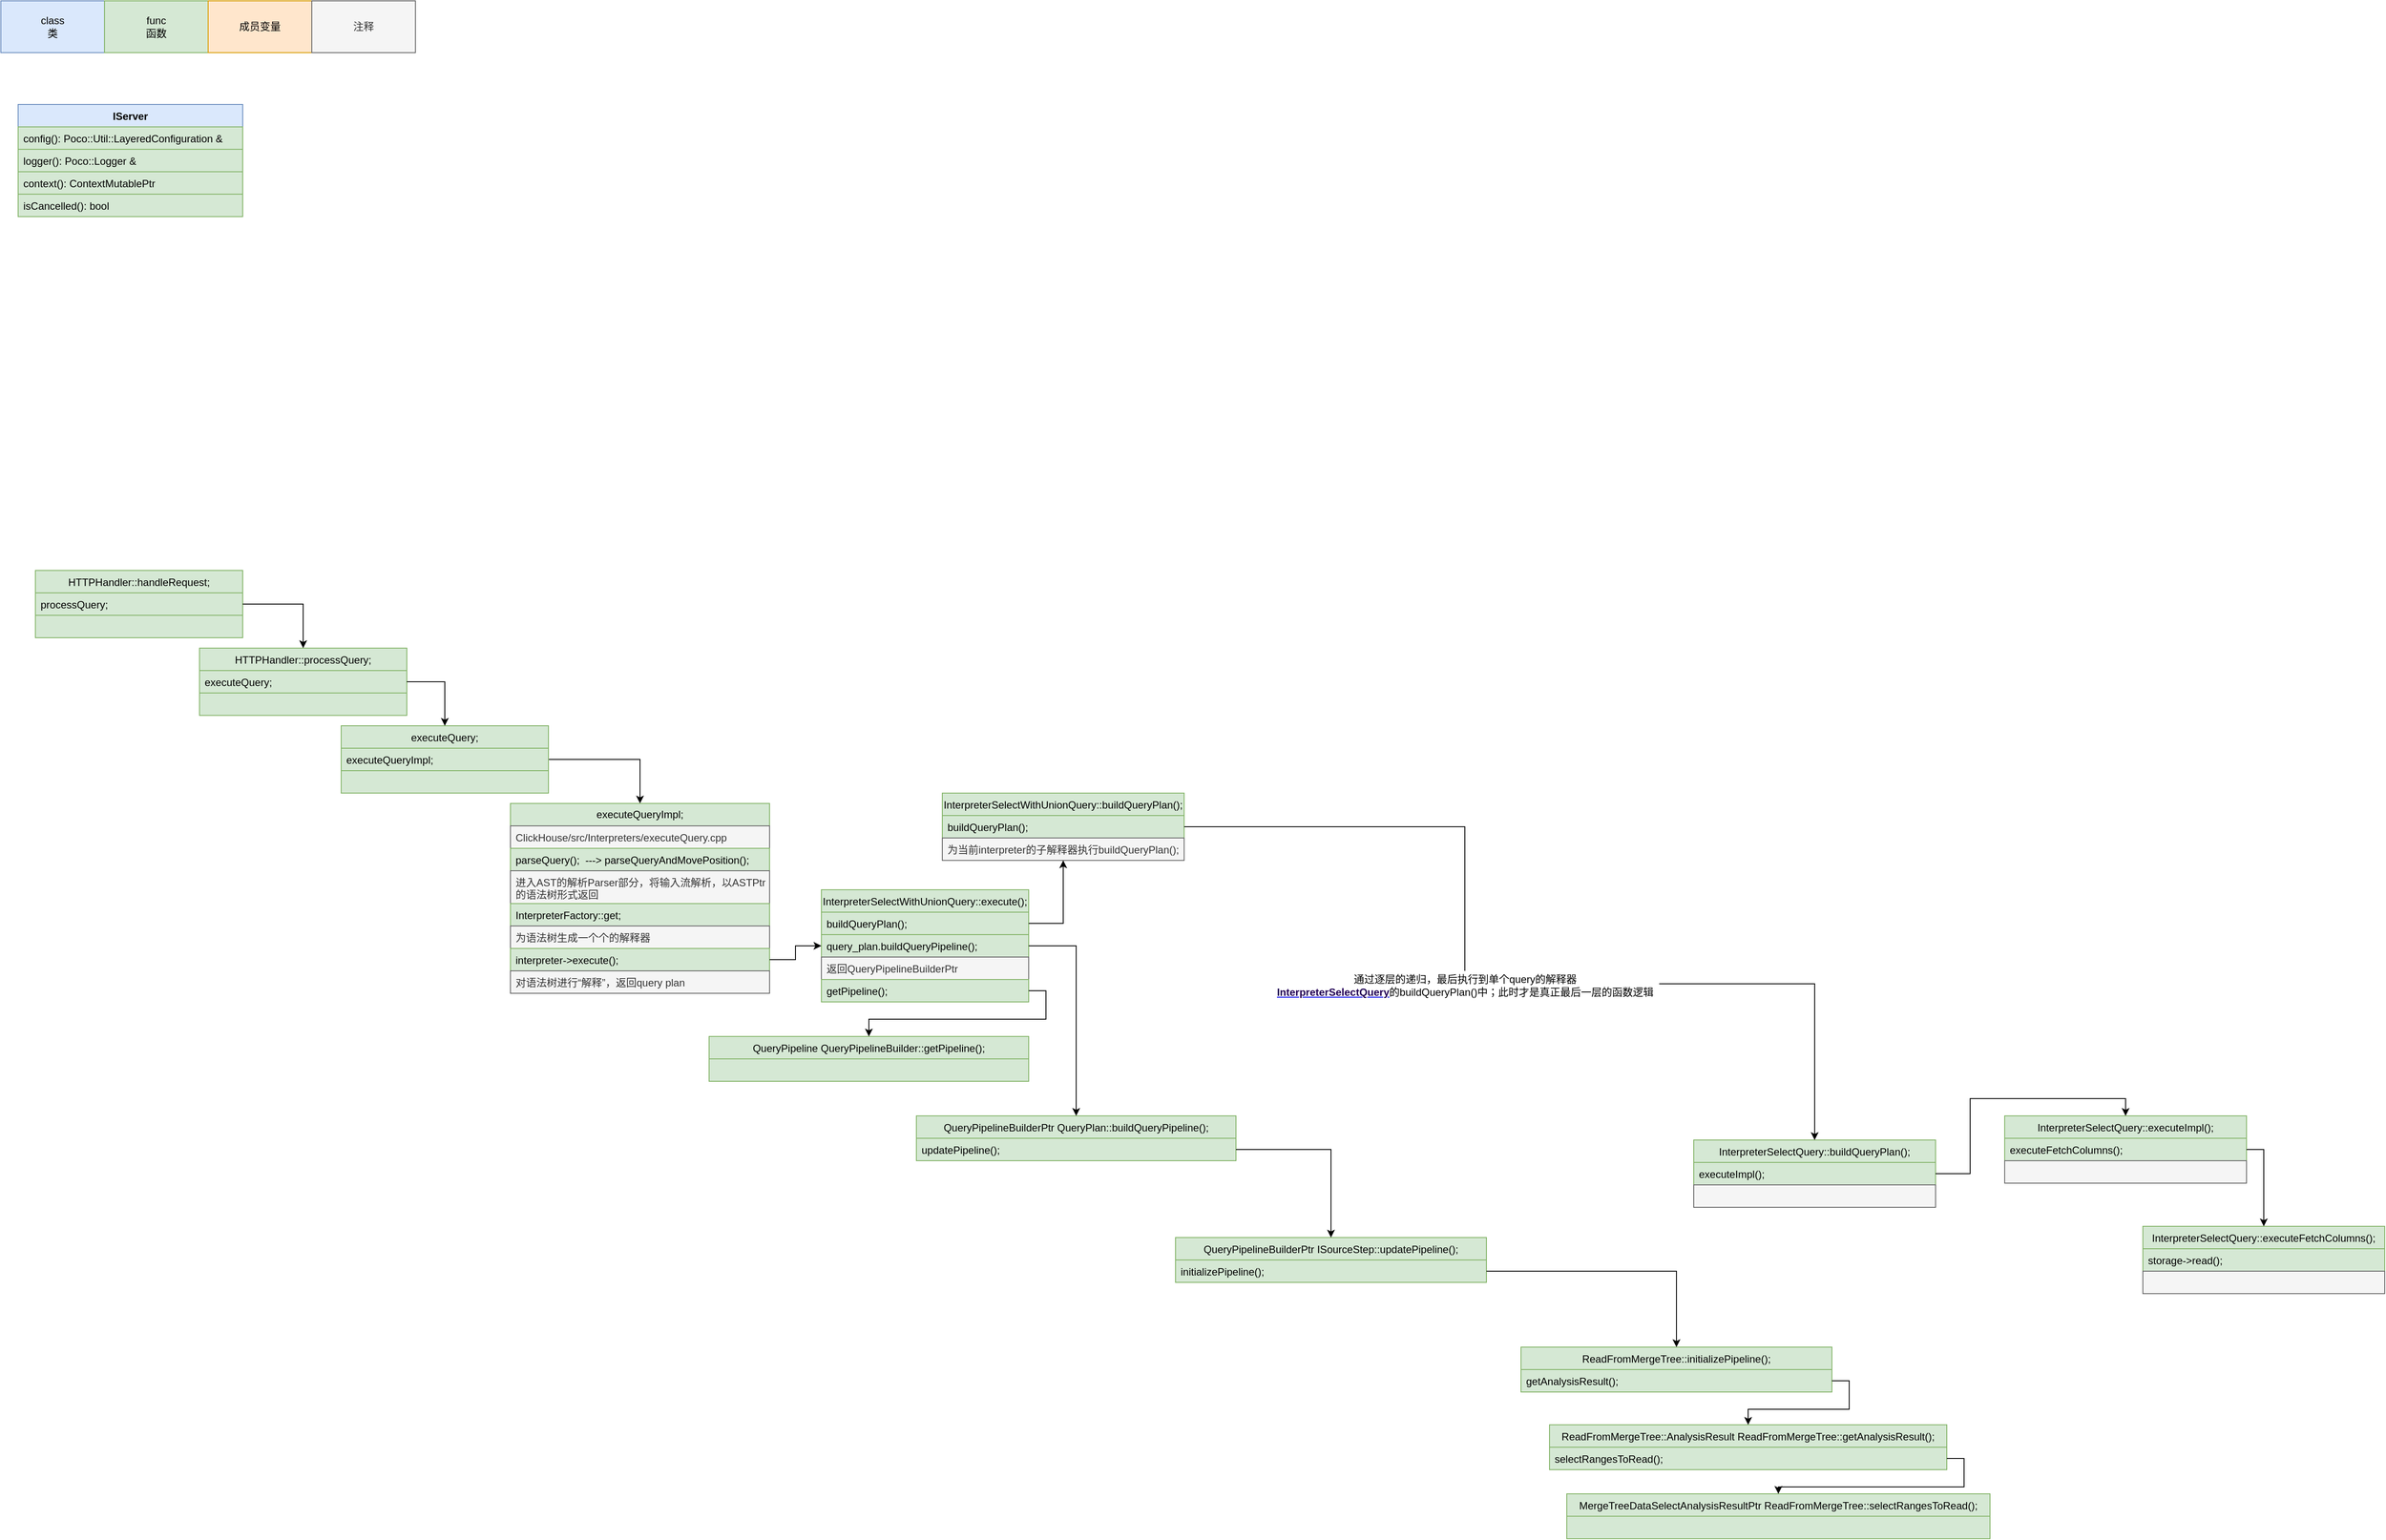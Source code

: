 <mxfile version="18.0.7" type="github">
  <diagram id="vCki3dOkEp2F7D4lTSnL" name="Page-1">
    <mxGraphModel dx="1306" dy="780" grid="1" gridSize="10" guides="1" tooltips="1" connect="1" arrows="1" fold="1" page="1" pageScale="1" pageWidth="827" pageHeight="1169" math="0" shadow="0">
      <root>
        <mxCell id="0" />
        <mxCell id="1" parent="0" />
        <mxCell id="8Q8Z8_BPeuD27RYTu2Bx-2" value="class&lt;br&gt;类" style="rounded=0;whiteSpace=wrap;html=1;fillColor=#dae8fc;strokeColor=#6c8ebf;" parent="1" vertex="1">
          <mxGeometry x="20" y="20" width="120" height="60" as="geometry" />
        </mxCell>
        <mxCell id="8Q8Z8_BPeuD27RYTu2Bx-3" value="func&lt;br&gt;函数" style="rounded=0;whiteSpace=wrap;html=1;fillColor=#d5e8d4;strokeColor=#82b366;" parent="1" vertex="1">
          <mxGeometry x="140" y="20" width="120" height="60" as="geometry" />
        </mxCell>
        <mxCell id="8Q8Z8_BPeuD27RYTu2Bx-4" value="成员变量" style="rounded=0;whiteSpace=wrap;html=1;fillColor=#ffe6cc;strokeColor=#d79b00;" parent="1" vertex="1">
          <mxGeometry x="260" y="20" width="120" height="60" as="geometry" />
        </mxCell>
        <mxCell id="8Q8Z8_BPeuD27RYTu2Bx-6" value="IServer" style="swimlane;fontStyle=1;align=center;verticalAlign=top;childLayout=stackLayout;horizontal=1;startSize=26;horizontalStack=0;resizeParent=1;resizeParentMax=0;resizeLast=0;collapsible=1;marginBottom=0;fillColor=#dae8fc;strokeColor=#6c8ebf;" parent="1" vertex="1">
          <mxGeometry x="40" y="140" width="260" height="130" as="geometry">
            <mxRectangle x="30" y="170" width="70" height="26" as="alternateBounds" />
          </mxGeometry>
        </mxCell>
        <mxCell id="8Q8Z8_BPeuD27RYTu2Bx-7" value="config(): Poco::Util::LayeredConfiguration &amp;" style="text;strokeColor=#82b366;fillColor=#d5e8d4;align=left;verticalAlign=top;spacingLeft=4;spacingRight=4;overflow=hidden;rotatable=0;points=[[0,0.5],[1,0.5]];portConstraint=eastwest;" parent="8Q8Z8_BPeuD27RYTu2Bx-6" vertex="1">
          <mxGeometry y="26" width="260" height="26" as="geometry" />
        </mxCell>
        <mxCell id="8Q8Z8_BPeuD27RYTu2Bx-9" value="logger(): Poco::Logger &amp;" style="text;strokeColor=#82b366;fillColor=#d5e8d4;align=left;verticalAlign=top;spacingLeft=4;spacingRight=4;overflow=hidden;rotatable=0;points=[[0,0.5],[1,0.5]];portConstraint=eastwest;" parent="8Q8Z8_BPeuD27RYTu2Bx-6" vertex="1">
          <mxGeometry y="52" width="260" height="26" as="geometry" />
        </mxCell>
        <mxCell id="8Q8Z8_BPeuD27RYTu2Bx-19" value="context(): ContextMutablePtr&#xa;" style="text;strokeColor=#82b366;fillColor=#d5e8d4;align=left;verticalAlign=top;spacingLeft=4;spacingRight=4;overflow=hidden;rotatable=0;points=[[0,0.5],[1,0.5]];portConstraint=eastwest;" parent="8Q8Z8_BPeuD27RYTu2Bx-6" vertex="1">
          <mxGeometry y="78" width="260" height="26" as="geometry" />
        </mxCell>
        <mxCell id="8Q8Z8_BPeuD27RYTu2Bx-25" value="isCancelled(): bool" style="text;strokeColor=#82b366;fillColor=#d5e8d4;align=left;verticalAlign=top;spacingLeft=4;spacingRight=4;overflow=hidden;rotatable=0;points=[[0,0.5],[1,0.5]];portConstraint=eastwest;" parent="8Q8Z8_BPeuD27RYTu2Bx-6" vertex="1">
          <mxGeometry y="104" width="260" height="26" as="geometry" />
        </mxCell>
        <mxCell id="mzuSB-t-ZsfAMugbphQK-1" value="注释" style="rounded=0;whiteSpace=wrap;html=1;fillColor=#f5f5f5;fontColor=#333333;strokeColor=#666666;" parent="1" vertex="1">
          <mxGeometry x="380" y="20" width="120" height="60" as="geometry" />
        </mxCell>
        <mxCell id="mzuSB-t-ZsfAMugbphQK-2" value="HTTPHandler::handleRequest;" style="swimlane;fontStyle=0;childLayout=stackLayout;horizontal=1;startSize=26;fillColor=#d5e8d4;horizontalStack=0;resizeParent=1;resizeParentMax=0;resizeLast=0;collapsible=1;marginBottom=0;strokeColor=#82b366;" parent="1" vertex="1">
          <mxGeometry x="60" y="680" width="240" height="78" as="geometry" />
        </mxCell>
        <mxCell id="mzuSB-t-ZsfAMugbphQK-3" value="processQuery;" style="text;strokeColor=#82b366;fillColor=#d5e8d4;align=left;verticalAlign=top;spacingLeft=4;spacingRight=4;overflow=hidden;rotatable=0;points=[[0,0.5],[1,0.5]];portConstraint=eastwest;" parent="mzuSB-t-ZsfAMugbphQK-2" vertex="1">
          <mxGeometry y="26" width="240" height="26" as="geometry" />
        </mxCell>
        <mxCell id="mzuSB-t-ZsfAMugbphQK-4" value="" style="text;strokeColor=#82b366;fillColor=#d5e8d4;align=left;verticalAlign=top;spacingLeft=4;spacingRight=4;overflow=hidden;rotatable=0;points=[[0,0.5],[1,0.5]];portConstraint=eastwest;" parent="mzuSB-t-ZsfAMugbphQK-2" vertex="1">
          <mxGeometry y="52" width="240" height="26" as="geometry" />
        </mxCell>
        <mxCell id="mzuSB-t-ZsfAMugbphQK-5" value="HTTPHandler::processQuery;" style="swimlane;fontStyle=0;childLayout=stackLayout;horizontal=1;startSize=26;fillColor=#d5e8d4;horizontalStack=0;resizeParent=1;resizeParentMax=0;resizeLast=0;collapsible=1;marginBottom=0;strokeColor=#82b366;" parent="1" vertex="1">
          <mxGeometry x="250" y="770" width="240" height="78" as="geometry" />
        </mxCell>
        <mxCell id="mzuSB-t-ZsfAMugbphQK-6" value="executeQuery;" style="text;strokeColor=#82b366;fillColor=#d5e8d4;align=left;verticalAlign=top;spacingLeft=4;spacingRight=4;overflow=hidden;rotatable=0;points=[[0,0.5],[1,0.5]];portConstraint=eastwest;" parent="mzuSB-t-ZsfAMugbphQK-5" vertex="1">
          <mxGeometry y="26" width="240" height="26" as="geometry" />
        </mxCell>
        <mxCell id="mzuSB-t-ZsfAMugbphQK-7" value="" style="text;strokeColor=#82b366;fillColor=#d5e8d4;align=left;verticalAlign=top;spacingLeft=4;spacingRight=4;overflow=hidden;rotatable=0;points=[[0,0.5],[1,0.5]];portConstraint=eastwest;" parent="mzuSB-t-ZsfAMugbphQK-5" vertex="1">
          <mxGeometry y="52" width="240" height="26" as="geometry" />
        </mxCell>
        <mxCell id="mzuSB-t-ZsfAMugbphQK-8" style="edgeStyle=orthogonalEdgeStyle;rounded=0;orthogonalLoop=1;jettySize=auto;html=1;exitX=1;exitY=0.5;exitDx=0;exitDy=0;entryX=0.5;entryY=0;entryDx=0;entryDy=0;" parent="1" source="mzuSB-t-ZsfAMugbphQK-3" target="mzuSB-t-ZsfAMugbphQK-5" edge="1">
          <mxGeometry relative="1" as="geometry" />
        </mxCell>
        <mxCell id="mzuSB-t-ZsfAMugbphQK-16" style="edgeStyle=orthogonalEdgeStyle;rounded=0;orthogonalLoop=1;jettySize=auto;html=1;exitX=1;exitY=0.5;exitDx=0;exitDy=0;entryX=0.5;entryY=0;entryDx=0;entryDy=0;" parent="1" source="mzuSB-t-ZsfAMugbphQK-9" target="mzuSB-t-ZsfAMugbphQK-13" edge="1">
          <mxGeometry relative="1" as="geometry" />
        </mxCell>
        <mxCell id="mzuSB-t-ZsfAMugbphQK-9" value="executeQuery;" style="swimlane;fontStyle=0;childLayout=stackLayout;horizontal=1;startSize=26;fillColor=#d5e8d4;horizontalStack=0;resizeParent=1;resizeParentMax=0;resizeLast=0;collapsible=1;marginBottom=0;strokeColor=#82b366;" parent="1" vertex="1">
          <mxGeometry x="414" y="860" width="240" height="78" as="geometry" />
        </mxCell>
        <mxCell id="mzuSB-t-ZsfAMugbphQK-10" value="executeQueryImpl;" style="text;strokeColor=#82b366;fillColor=#d5e8d4;align=left;verticalAlign=top;spacingLeft=4;spacingRight=4;overflow=hidden;rotatable=0;points=[[0,0.5],[1,0.5]];portConstraint=eastwest;" parent="mzuSB-t-ZsfAMugbphQK-9" vertex="1">
          <mxGeometry y="26" width="240" height="26" as="geometry" />
        </mxCell>
        <mxCell id="mzuSB-t-ZsfAMugbphQK-11" value="" style="text;strokeColor=#82b366;fillColor=#d5e8d4;align=left;verticalAlign=top;spacingLeft=4;spacingRight=4;overflow=hidden;rotatable=0;points=[[0,0.5],[1,0.5]];portConstraint=eastwest;" parent="mzuSB-t-ZsfAMugbphQK-9" vertex="1">
          <mxGeometry y="52" width="240" height="26" as="geometry" />
        </mxCell>
        <mxCell id="mzuSB-t-ZsfAMugbphQK-12" style="edgeStyle=orthogonalEdgeStyle;rounded=0;orthogonalLoop=1;jettySize=auto;html=1;exitX=1;exitY=0.5;exitDx=0;exitDy=0;" parent="1" source="mzuSB-t-ZsfAMugbphQK-6" target="mzuSB-t-ZsfAMugbphQK-9" edge="1">
          <mxGeometry relative="1" as="geometry" />
        </mxCell>
        <mxCell id="mzuSB-t-ZsfAMugbphQK-13" value="executeQueryImpl;" style="swimlane;fontStyle=0;childLayout=stackLayout;horizontal=1;startSize=26;fillColor=#d5e8d4;horizontalStack=0;resizeParent=1;resizeParentMax=0;resizeLast=0;collapsible=1;marginBottom=0;strokeColor=#82b366;whiteSpace=wrap;" parent="1" vertex="1">
          <mxGeometry x="610" y="950" width="300" height="220" as="geometry" />
        </mxCell>
        <mxCell id="mzuSB-t-ZsfAMugbphQK-40" value="ClickHouse/src/Interpreters/executeQuery.cpp" style="text;strokeColor=#666666;fillColor=#f5f5f5;align=left;verticalAlign=top;spacingLeft=4;spacingRight=4;overflow=hidden;rotatable=0;points=[[0,0.5],[1,0.5]];portConstraint=eastwest;fontColor=#333333;" parent="mzuSB-t-ZsfAMugbphQK-13" vertex="1">
          <mxGeometry y="26" width="300" height="26" as="geometry" />
        </mxCell>
        <mxCell id="mzuSB-t-ZsfAMugbphQK-33" value="parseQuery();  ---&gt; parseQueryAndMovePosition();" style="text;strokeColor=#82b366;fillColor=#d5e8d4;align=left;verticalAlign=top;spacingLeft=4;spacingRight=4;overflow=hidden;rotatable=0;points=[[0,0.5],[1,0.5]];portConstraint=eastwest;" parent="mzuSB-t-ZsfAMugbphQK-13" vertex="1">
          <mxGeometry y="52" width="300" height="26" as="geometry" />
        </mxCell>
        <mxCell id="mzuSB-t-ZsfAMugbphQK-37" value="进入AST的解析Parser部分，将输入流解析，以ASTPtr的语法树形式返回" style="text;strokeColor=#666666;fillColor=#f5f5f5;align=left;verticalAlign=top;spacingLeft=4;spacingRight=4;overflow=hidden;rotatable=0;points=[[0,0.5],[1,0.5]];portConstraint=eastwest;fontColor=#333333;whiteSpace=wrap;" parent="mzuSB-t-ZsfAMugbphQK-13" vertex="1">
          <mxGeometry y="78" width="300" height="38" as="geometry" />
        </mxCell>
        <mxCell id="mzuSB-t-ZsfAMugbphQK-14" value="InterpreterFactory::get;" style="text;strokeColor=#82b366;fillColor=#d5e8d4;align=left;verticalAlign=top;spacingLeft=4;spacingRight=4;overflow=hidden;rotatable=0;points=[[0,0.5],[1,0.5]];portConstraint=eastwest;" parent="mzuSB-t-ZsfAMugbphQK-13" vertex="1">
          <mxGeometry y="116" width="300" height="26" as="geometry" />
        </mxCell>
        <mxCell id="mzuSB-t-ZsfAMugbphQK-38" value="为语法树生成一个个的解释器" style="text;strokeColor=#666666;fillColor=#f5f5f5;align=left;verticalAlign=top;spacingLeft=4;spacingRight=4;overflow=hidden;rotatable=0;points=[[0,0.5],[1,0.5]];portConstraint=eastwest;fontColor=#333333;" parent="mzuSB-t-ZsfAMugbphQK-13" vertex="1">
          <mxGeometry y="142" width="300" height="26" as="geometry" />
        </mxCell>
        <mxCell id="mzuSB-t-ZsfAMugbphQK-15" value="interpreter-&gt;execute();" style="text;strokeColor=#82b366;fillColor=#d5e8d4;align=left;verticalAlign=top;spacingLeft=4;spacingRight=4;overflow=hidden;rotatable=0;points=[[0,0.5],[1,0.5]];portConstraint=eastwest;" parent="mzuSB-t-ZsfAMugbphQK-13" vertex="1">
          <mxGeometry y="168" width="300" height="26" as="geometry" />
        </mxCell>
        <mxCell id="mzuSB-t-ZsfAMugbphQK-39" value="对语法树进行“解释”，返回query plan" style="text;strokeColor=#666666;fillColor=#f5f5f5;align=left;verticalAlign=top;spacingLeft=4;spacingRight=4;overflow=hidden;rotatable=0;points=[[0,0.5],[1,0.5]];portConstraint=eastwest;fontColor=#333333;" parent="mzuSB-t-ZsfAMugbphQK-13" vertex="1">
          <mxGeometry y="194" width="300" height="26" as="geometry" />
        </mxCell>
        <mxCell id="mzuSB-t-ZsfAMugbphQK-17" value="InterpreterSelectWithUnionQuery::execute();" style="swimlane;fontStyle=0;childLayout=stackLayout;horizontal=1;startSize=26;fillColor=#d5e8d4;horizontalStack=0;resizeParent=1;resizeParentMax=0;resizeLast=0;collapsible=1;marginBottom=0;strokeColor=#82b366;" parent="1" vertex="1">
          <mxGeometry x="970" y="1050" width="240" height="130" as="geometry" />
        </mxCell>
        <mxCell id="mzuSB-t-ZsfAMugbphQK-18" value="buildQueryPlan();" style="text;strokeColor=#82b366;fillColor=#d5e8d4;align=left;verticalAlign=top;spacingLeft=4;spacingRight=4;overflow=hidden;rotatable=0;points=[[0,0.5],[1,0.5]];portConstraint=eastwest;" parent="mzuSB-t-ZsfAMugbphQK-17" vertex="1">
          <mxGeometry y="26" width="240" height="26" as="geometry" />
        </mxCell>
        <mxCell id="mzuSB-t-ZsfAMugbphQK-19" value="query_plan.buildQueryPipeline();" style="text;strokeColor=#82b366;fillColor=#d5e8d4;align=left;verticalAlign=top;spacingLeft=4;spacingRight=4;overflow=hidden;rotatable=0;points=[[0,0.5],[1,0.5]];portConstraint=eastwest;" parent="mzuSB-t-ZsfAMugbphQK-17" vertex="1">
          <mxGeometry y="52" width="240" height="26" as="geometry" />
        </mxCell>
        <mxCell id="MUGUbLn9Fx5GaKT6HMRE-9" value="返回QueryPipelineBuilderPtr" style="text;strokeColor=#666666;fillColor=#f5f5f5;align=left;verticalAlign=top;spacingLeft=4;spacingRight=4;overflow=hidden;rotatable=0;points=[[0,0.5],[1,0.5]];portConstraint=eastwest;fontColor=#333333;" parent="mzuSB-t-ZsfAMugbphQK-17" vertex="1">
          <mxGeometry y="78" width="240" height="26" as="geometry" />
        </mxCell>
        <mxCell id="MUGUbLn9Fx5GaKT6HMRE-29" value="getPipeline();" style="text;strokeColor=#82b366;fillColor=#d5e8d4;align=left;verticalAlign=top;spacingLeft=4;spacingRight=4;overflow=hidden;rotatable=0;points=[[0,0.5],[1,0.5]];portConstraint=eastwest;" parent="mzuSB-t-ZsfAMugbphQK-17" vertex="1">
          <mxGeometry y="104" width="240" height="26" as="geometry" />
        </mxCell>
        <mxCell id="mzuSB-t-ZsfAMugbphQK-20" style="edgeStyle=orthogonalEdgeStyle;rounded=0;orthogonalLoop=1;jettySize=auto;html=1;exitX=1;exitY=0.5;exitDx=0;exitDy=0;" parent="1" source="mzuSB-t-ZsfAMugbphQK-15" target="mzuSB-t-ZsfAMugbphQK-17" edge="1">
          <mxGeometry relative="1" as="geometry" />
        </mxCell>
        <mxCell id="mzuSB-t-ZsfAMugbphQK-21" value="InterpreterSelectWithUnionQuery::buildQueryPlan();" style="swimlane;fontStyle=0;childLayout=stackLayout;horizontal=1;startSize=26;fillColor=#d5e8d4;horizontalStack=0;resizeParent=1;resizeParentMax=0;resizeLast=0;collapsible=1;marginBottom=0;strokeColor=#82b366;" parent="1" vertex="1">
          <mxGeometry x="1110" y="938" width="280" height="78" as="geometry" />
        </mxCell>
        <mxCell id="mzuSB-t-ZsfAMugbphQK-22" value="buildQueryPlan();" style="text;strokeColor=#82b366;fillColor=#d5e8d4;align=left;verticalAlign=top;spacingLeft=4;spacingRight=4;overflow=hidden;rotatable=0;points=[[0,0.5],[1,0.5]];portConstraint=eastwest;" parent="mzuSB-t-ZsfAMugbphQK-21" vertex="1">
          <mxGeometry y="26" width="280" height="26" as="geometry" />
        </mxCell>
        <mxCell id="mzuSB-t-ZsfAMugbphQK-25" value="为当前interpreter的子解释器执行buildQueryPlan();" style="text;strokeColor=#666666;fillColor=#f5f5f5;align=left;verticalAlign=top;spacingLeft=4;spacingRight=4;overflow=hidden;rotatable=0;points=[[0,0.5],[1,0.5]];portConstraint=eastwest;fontColor=#333333;" parent="mzuSB-t-ZsfAMugbphQK-21" vertex="1">
          <mxGeometry y="52" width="280" height="26" as="geometry" />
        </mxCell>
        <mxCell id="mzuSB-t-ZsfAMugbphQK-24" style="edgeStyle=orthogonalEdgeStyle;rounded=0;orthogonalLoop=1;jettySize=auto;html=1;exitX=1;exitY=0.5;exitDx=0;exitDy=0;" parent="1" source="mzuSB-t-ZsfAMugbphQK-18" target="mzuSB-t-ZsfAMugbphQK-21" edge="1">
          <mxGeometry relative="1" as="geometry" />
        </mxCell>
        <mxCell id="mzuSB-t-ZsfAMugbphQK-26" value="InterpreterSelectQuery::buildQueryPlan();" style="swimlane;fontStyle=0;childLayout=stackLayout;horizontal=1;startSize=26;fillColor=#d5e8d4;horizontalStack=0;resizeParent=1;resizeParentMax=0;resizeLast=0;collapsible=1;marginBottom=0;strokeColor=#82b366;" parent="1" vertex="1">
          <mxGeometry x="1980" y="1340" width="280" height="78" as="geometry" />
        </mxCell>
        <mxCell id="mzuSB-t-ZsfAMugbphQK-27" value="executeImpl();" style="text;strokeColor=#82b366;fillColor=#d5e8d4;align=left;verticalAlign=top;spacingLeft=4;spacingRight=4;overflow=hidden;rotatable=0;points=[[0,0.5],[1,0.5]];portConstraint=eastwest;" parent="mzuSB-t-ZsfAMugbphQK-26" vertex="1">
          <mxGeometry y="26" width="280" height="26" as="geometry" />
        </mxCell>
        <mxCell id="mzuSB-t-ZsfAMugbphQK-28" value="" style="text;strokeColor=#666666;fillColor=#f5f5f5;align=left;verticalAlign=top;spacingLeft=4;spacingRight=4;overflow=hidden;rotatable=0;points=[[0,0.5],[1,0.5]];portConstraint=eastwest;fontColor=#333333;" parent="mzuSB-t-ZsfAMugbphQK-26" vertex="1">
          <mxGeometry y="52" width="280" height="26" as="geometry" />
        </mxCell>
        <mxCell id="mzuSB-t-ZsfAMugbphQK-29" style="edgeStyle=orthogonalEdgeStyle;rounded=0;orthogonalLoop=1;jettySize=auto;html=1;exitX=1;exitY=0.5;exitDx=0;exitDy=0;startArrow=none;" parent="1" source="mzuSB-t-ZsfAMugbphQK-30" target="mzuSB-t-ZsfAMugbphQK-26" edge="1">
          <mxGeometry relative="1" as="geometry" />
        </mxCell>
        <mxCell id="mzuSB-t-ZsfAMugbphQK-30" value="通过逐层的递归，最后执行到单个query的解释器&lt;span style=&quot;font-family: , &amp;#34;consolas&amp;#34; , &amp;#34;liberation mono&amp;#34; , &amp;#34;menlo&amp;#34; , monospace ; font-size: medium ; background-color: rgb(255 , 255 , 255)&quot;&gt; &lt;br&gt;&lt;/span&gt;&lt;a href=&quot;https://clickhouse.com/codebrowser/ClickHouse/src/Interpreters/InterpreterSelectQuery.cpp.html#_ZN2DB22InterpreterSelectQueryC1ERKNSt3__110shared_ptrINS_4IASTEEENS2_IKNS_7ContextEEERKNS_18SelectQueryOptionsERKNS1_6vectorINS1_12basic_stringIcNS1_13939948&quot; style=&quot;border: none ; font-family: , &amp;#34;consolas&amp;#34; , &amp;#34;liberation mono&amp;#34; , &amp;#34;menlo&amp;#34; , monospace&quot;&gt;&lt;dfn class=&quot;decl fn&quot; id=&quot;_ZN2DB22InterpreterSelectQueryC1ERKNSt3__110shared_ptrINS_4IASTEEENS2_IKNS_7ContextEEERKNS_18SelectQueryOptionsERKNS1_6vectorINS1_12basic_stringIcNS1_13939948&quot; style=&quot;font-style: normal ; color: rgb(34 , 0 , 85) ; font-weight: bold&quot;&gt;InterpreterSelectQuery&lt;/dfn&gt;&lt;/a&gt;的buildQueryPlan()中；此时才是真正最后一层的函数逻辑" style="text;html=1;align=center;verticalAlign=middle;resizable=0;points=[];autosize=1;strokeColor=none;fillColor=none;" parent="1" vertex="1">
          <mxGeometry x="1490" y="1144" width="450" height="30" as="geometry" />
        </mxCell>
        <mxCell id="mzuSB-t-ZsfAMugbphQK-31" value="" style="edgeStyle=orthogonalEdgeStyle;rounded=0;orthogonalLoop=1;jettySize=auto;html=1;exitX=1;exitY=0.5;exitDx=0;exitDy=0;endArrow=none;" parent="1" source="mzuSB-t-ZsfAMugbphQK-22" target="mzuSB-t-ZsfAMugbphQK-30" edge="1">
          <mxGeometry relative="1" as="geometry">
            <mxPoint x="1450" y="1159" as="sourcePoint" />
            <mxPoint x="1580" y="1160" as="targetPoint" />
          </mxGeometry>
        </mxCell>
        <mxCell id="MUGUbLn9Fx5GaKT6HMRE-1" value="InterpreterSelectQuery::executeImpl();" style="swimlane;fontStyle=0;childLayout=stackLayout;horizontal=1;startSize=26;fillColor=#d5e8d4;horizontalStack=0;resizeParent=1;resizeParentMax=0;resizeLast=0;collapsible=1;marginBottom=0;strokeColor=#82b366;" parent="1" vertex="1">
          <mxGeometry x="2340" y="1312" width="280" height="78" as="geometry" />
        </mxCell>
        <mxCell id="MUGUbLn9Fx5GaKT6HMRE-2" value="executeFetchColumns();" style="text;strokeColor=#82b366;fillColor=#d5e8d4;align=left;verticalAlign=top;spacingLeft=4;spacingRight=4;overflow=hidden;rotatable=0;points=[[0,0.5],[1,0.5]];portConstraint=eastwest;" parent="MUGUbLn9Fx5GaKT6HMRE-1" vertex="1">
          <mxGeometry y="26" width="280" height="26" as="geometry" />
        </mxCell>
        <mxCell id="MUGUbLn9Fx5GaKT6HMRE-3" value="" style="text;strokeColor=#666666;fillColor=#f5f5f5;align=left;verticalAlign=top;spacingLeft=4;spacingRight=4;overflow=hidden;rotatable=0;points=[[0,0.5],[1,0.5]];portConstraint=eastwest;fontColor=#333333;" parent="MUGUbLn9Fx5GaKT6HMRE-1" vertex="1">
          <mxGeometry y="52" width="280" height="26" as="geometry" />
        </mxCell>
        <mxCell id="MUGUbLn9Fx5GaKT6HMRE-4" style="edgeStyle=orthogonalEdgeStyle;rounded=0;orthogonalLoop=1;jettySize=auto;html=1;exitX=1;exitY=0.5;exitDx=0;exitDy=0;entryX=0.5;entryY=0;entryDx=0;entryDy=0;" parent="1" source="mzuSB-t-ZsfAMugbphQK-27" target="MUGUbLn9Fx5GaKT6HMRE-1" edge="1">
          <mxGeometry relative="1" as="geometry" />
        </mxCell>
        <mxCell id="MUGUbLn9Fx5GaKT6HMRE-5" value="InterpreterSelectQuery::executeFetchColumns();" style="swimlane;fontStyle=0;childLayout=stackLayout;horizontal=1;startSize=26;fillColor=#d5e8d4;horizontalStack=0;resizeParent=1;resizeParentMax=0;resizeLast=0;collapsible=1;marginBottom=0;strokeColor=#82b366;" parent="1" vertex="1">
          <mxGeometry x="2500" y="1440" width="280" height="78" as="geometry" />
        </mxCell>
        <mxCell id="MUGUbLn9Fx5GaKT6HMRE-6" value="storage-&gt;read();" style="text;strokeColor=#82b366;fillColor=#d5e8d4;align=left;verticalAlign=top;spacingLeft=4;spacingRight=4;overflow=hidden;rotatable=0;points=[[0,0.5],[1,0.5]];portConstraint=eastwest;" parent="MUGUbLn9Fx5GaKT6HMRE-5" vertex="1">
          <mxGeometry y="26" width="280" height="26" as="geometry" />
        </mxCell>
        <mxCell id="MUGUbLn9Fx5GaKT6HMRE-7" value="" style="text;strokeColor=#666666;fillColor=#f5f5f5;align=left;verticalAlign=top;spacingLeft=4;spacingRight=4;overflow=hidden;rotatable=0;points=[[0,0.5],[1,0.5]];portConstraint=eastwest;fontColor=#333333;" parent="MUGUbLn9Fx5GaKT6HMRE-5" vertex="1">
          <mxGeometry y="52" width="280" height="26" as="geometry" />
        </mxCell>
        <mxCell id="MUGUbLn9Fx5GaKT6HMRE-8" style="edgeStyle=orthogonalEdgeStyle;rounded=0;orthogonalLoop=1;jettySize=auto;html=1;exitX=1;exitY=0.5;exitDx=0;exitDy=0;" parent="1" source="MUGUbLn9Fx5GaKT6HMRE-2" target="MUGUbLn9Fx5GaKT6HMRE-5" edge="1">
          <mxGeometry relative="1" as="geometry" />
        </mxCell>
        <mxCell id="MUGUbLn9Fx5GaKT6HMRE-10" value="QueryPipelineBuilderPtr QueryPlan::buildQueryPipeline();" style="swimlane;fontStyle=0;childLayout=stackLayout;horizontal=1;startSize=26;fillColor=#d5e8d4;horizontalStack=0;resizeParent=1;resizeParentMax=0;resizeLast=0;collapsible=1;marginBottom=0;strokeColor=#82b366;" parent="1" vertex="1">
          <mxGeometry x="1080" y="1312" width="370" height="52" as="geometry" />
        </mxCell>
        <mxCell id="MUGUbLn9Fx5GaKT6HMRE-11" value="updatePipeline();" style="text;strokeColor=#82b366;fillColor=#d5e8d4;align=left;verticalAlign=top;spacingLeft=4;spacingRight=4;overflow=hidden;rotatable=0;points=[[0,0.5],[1,0.5]];portConstraint=eastwest;" parent="MUGUbLn9Fx5GaKT6HMRE-10" vertex="1">
          <mxGeometry y="26" width="370" height="26" as="geometry" />
        </mxCell>
        <mxCell id="MUGUbLn9Fx5GaKT6HMRE-14" style="edgeStyle=orthogonalEdgeStyle;rounded=0;orthogonalLoop=1;jettySize=auto;html=1;exitX=1;exitY=0.5;exitDx=0;exitDy=0;entryX=0.5;entryY=0;entryDx=0;entryDy=0;" parent="1" source="mzuSB-t-ZsfAMugbphQK-19" target="MUGUbLn9Fx5GaKT6HMRE-10" edge="1">
          <mxGeometry relative="1" as="geometry" />
        </mxCell>
        <mxCell id="MUGUbLn9Fx5GaKT6HMRE-17" value="QueryPipelineBuilderPtr ISourceStep::updatePipeline();" style="swimlane;fontStyle=0;childLayout=stackLayout;horizontal=1;startSize=26;fillColor=#d5e8d4;horizontalStack=0;resizeParent=1;resizeParentMax=0;resizeLast=0;collapsible=1;marginBottom=0;strokeColor=#82b366;" parent="1" vertex="1">
          <mxGeometry x="1380" y="1453" width="360" height="52" as="geometry" />
        </mxCell>
        <mxCell id="MUGUbLn9Fx5GaKT6HMRE-18" value="initializePipeline();" style="text;strokeColor=#82b366;fillColor=#d5e8d4;align=left;verticalAlign=top;spacingLeft=4;spacingRight=4;overflow=hidden;rotatable=0;points=[[0,0.5],[1,0.5]];portConstraint=eastwest;" parent="MUGUbLn9Fx5GaKT6HMRE-17" vertex="1">
          <mxGeometry y="26" width="360" height="26" as="geometry" />
        </mxCell>
        <mxCell id="MUGUbLn9Fx5GaKT6HMRE-19" style="edgeStyle=orthogonalEdgeStyle;rounded=0;orthogonalLoop=1;jettySize=auto;html=1;exitX=1;exitY=0.5;exitDx=0;exitDy=0;" parent="1" source="MUGUbLn9Fx5GaKT6HMRE-11" target="MUGUbLn9Fx5GaKT6HMRE-17" edge="1">
          <mxGeometry relative="1" as="geometry" />
        </mxCell>
        <mxCell id="MUGUbLn9Fx5GaKT6HMRE-20" value="ReadFromMergeTree::initializePipeline();" style="swimlane;fontStyle=0;childLayout=stackLayout;horizontal=1;startSize=26;fillColor=#d5e8d4;horizontalStack=0;resizeParent=1;resizeParentMax=0;resizeLast=0;collapsible=1;marginBottom=0;strokeColor=#82b366;" parent="1" vertex="1">
          <mxGeometry x="1780" y="1580" width="360" height="52" as="geometry" />
        </mxCell>
        <mxCell id="MUGUbLn9Fx5GaKT6HMRE-21" value="getAnalysisResult();" style="text;strokeColor=#82b366;fillColor=#d5e8d4;align=left;verticalAlign=top;spacingLeft=4;spacingRight=4;overflow=hidden;rotatable=0;points=[[0,0.5],[1,0.5]];portConstraint=eastwest;" parent="MUGUbLn9Fx5GaKT6HMRE-20" vertex="1">
          <mxGeometry y="26" width="360" height="26" as="geometry" />
        </mxCell>
        <mxCell id="MUGUbLn9Fx5GaKT6HMRE-22" style="edgeStyle=orthogonalEdgeStyle;rounded=0;orthogonalLoop=1;jettySize=auto;html=1;exitX=1;exitY=0.5;exitDx=0;exitDy=0;" parent="1" source="MUGUbLn9Fx5GaKT6HMRE-18" target="MUGUbLn9Fx5GaKT6HMRE-20" edge="1">
          <mxGeometry relative="1" as="geometry" />
        </mxCell>
        <mxCell id="MUGUbLn9Fx5GaKT6HMRE-23" value="ReadFromMergeTree::AnalysisResult ReadFromMergeTree::getAnalysisResult();" style="swimlane;fontStyle=0;childLayout=stackLayout;horizontal=1;startSize=26;fillColor=#d5e8d4;horizontalStack=0;resizeParent=1;resizeParentMax=0;resizeLast=0;collapsible=1;marginBottom=0;strokeColor=#82b366;" parent="1" vertex="1">
          <mxGeometry x="1813" y="1670" width="460" height="52" as="geometry" />
        </mxCell>
        <mxCell id="MUGUbLn9Fx5GaKT6HMRE-24" value="selectRangesToRead();" style="text;strokeColor=#82b366;fillColor=#d5e8d4;align=left;verticalAlign=top;spacingLeft=4;spacingRight=4;overflow=hidden;rotatable=0;points=[[0,0.5],[1,0.5]];portConstraint=eastwest;" parent="MUGUbLn9Fx5GaKT6HMRE-23" vertex="1">
          <mxGeometry y="26" width="460" height="26" as="geometry" />
        </mxCell>
        <mxCell id="MUGUbLn9Fx5GaKT6HMRE-25" value="MergeTreeDataSelectAnalysisResultPtr ReadFromMergeTree::selectRangesToRead();" style="swimlane;fontStyle=0;childLayout=stackLayout;horizontal=1;startSize=26;fillColor=#d5e8d4;horizontalStack=0;resizeParent=1;resizeParentMax=0;resizeLast=0;collapsible=1;marginBottom=0;strokeColor=#82b366;" parent="1" vertex="1">
          <mxGeometry x="1833" y="1750" width="490" height="52" as="geometry" />
        </mxCell>
        <mxCell id="MUGUbLn9Fx5GaKT6HMRE-26" value="" style="text;strokeColor=#82b366;fillColor=#d5e8d4;align=left;verticalAlign=top;spacingLeft=4;spacingRight=4;overflow=hidden;rotatable=0;points=[[0,0.5],[1,0.5]];portConstraint=eastwest;" parent="MUGUbLn9Fx5GaKT6HMRE-25" vertex="1">
          <mxGeometry y="26" width="490" height="26" as="geometry" />
        </mxCell>
        <mxCell id="MUGUbLn9Fx5GaKT6HMRE-27" style="edgeStyle=orthogonalEdgeStyle;rounded=0;orthogonalLoop=1;jettySize=auto;html=1;exitX=1;exitY=0.5;exitDx=0;exitDy=0;" parent="1" source="MUGUbLn9Fx5GaKT6HMRE-21" target="MUGUbLn9Fx5GaKT6HMRE-23" edge="1">
          <mxGeometry relative="1" as="geometry" />
        </mxCell>
        <mxCell id="MUGUbLn9Fx5GaKT6HMRE-28" style="edgeStyle=orthogonalEdgeStyle;rounded=0;orthogonalLoop=1;jettySize=auto;html=1;exitX=1;exitY=0.5;exitDx=0;exitDy=0;" parent="1" source="MUGUbLn9Fx5GaKT6HMRE-24" target="MUGUbLn9Fx5GaKT6HMRE-25" edge="1">
          <mxGeometry relative="1" as="geometry" />
        </mxCell>
        <mxCell id="MUGUbLn9Fx5GaKT6HMRE-30" value="QueryPipeline QueryPipelineBuilder::getPipeline();" style="swimlane;fontStyle=0;childLayout=stackLayout;horizontal=1;startSize=26;fillColor=#d5e8d4;horizontalStack=0;resizeParent=1;resizeParentMax=0;resizeLast=0;collapsible=1;marginBottom=0;strokeColor=#82b366;" parent="1" vertex="1">
          <mxGeometry x="840" y="1220" width="370" height="52" as="geometry" />
        </mxCell>
        <mxCell id="MUGUbLn9Fx5GaKT6HMRE-31" value="" style="text;strokeColor=#82b366;fillColor=#d5e8d4;align=left;verticalAlign=top;spacingLeft=4;spacingRight=4;overflow=hidden;rotatable=0;points=[[0,0.5],[1,0.5]];portConstraint=eastwest;" parent="MUGUbLn9Fx5GaKT6HMRE-30" vertex="1">
          <mxGeometry y="26" width="370" height="26" as="geometry" />
        </mxCell>
        <mxCell id="MUGUbLn9Fx5GaKT6HMRE-32" style="edgeStyle=orthogonalEdgeStyle;rounded=0;orthogonalLoop=1;jettySize=auto;html=1;exitX=1;exitY=0.5;exitDx=0;exitDy=0;" parent="1" source="MUGUbLn9Fx5GaKT6HMRE-29" target="MUGUbLn9Fx5GaKT6HMRE-30" edge="1">
          <mxGeometry relative="1" as="geometry" />
        </mxCell>
      </root>
    </mxGraphModel>
  </diagram>
</mxfile>
